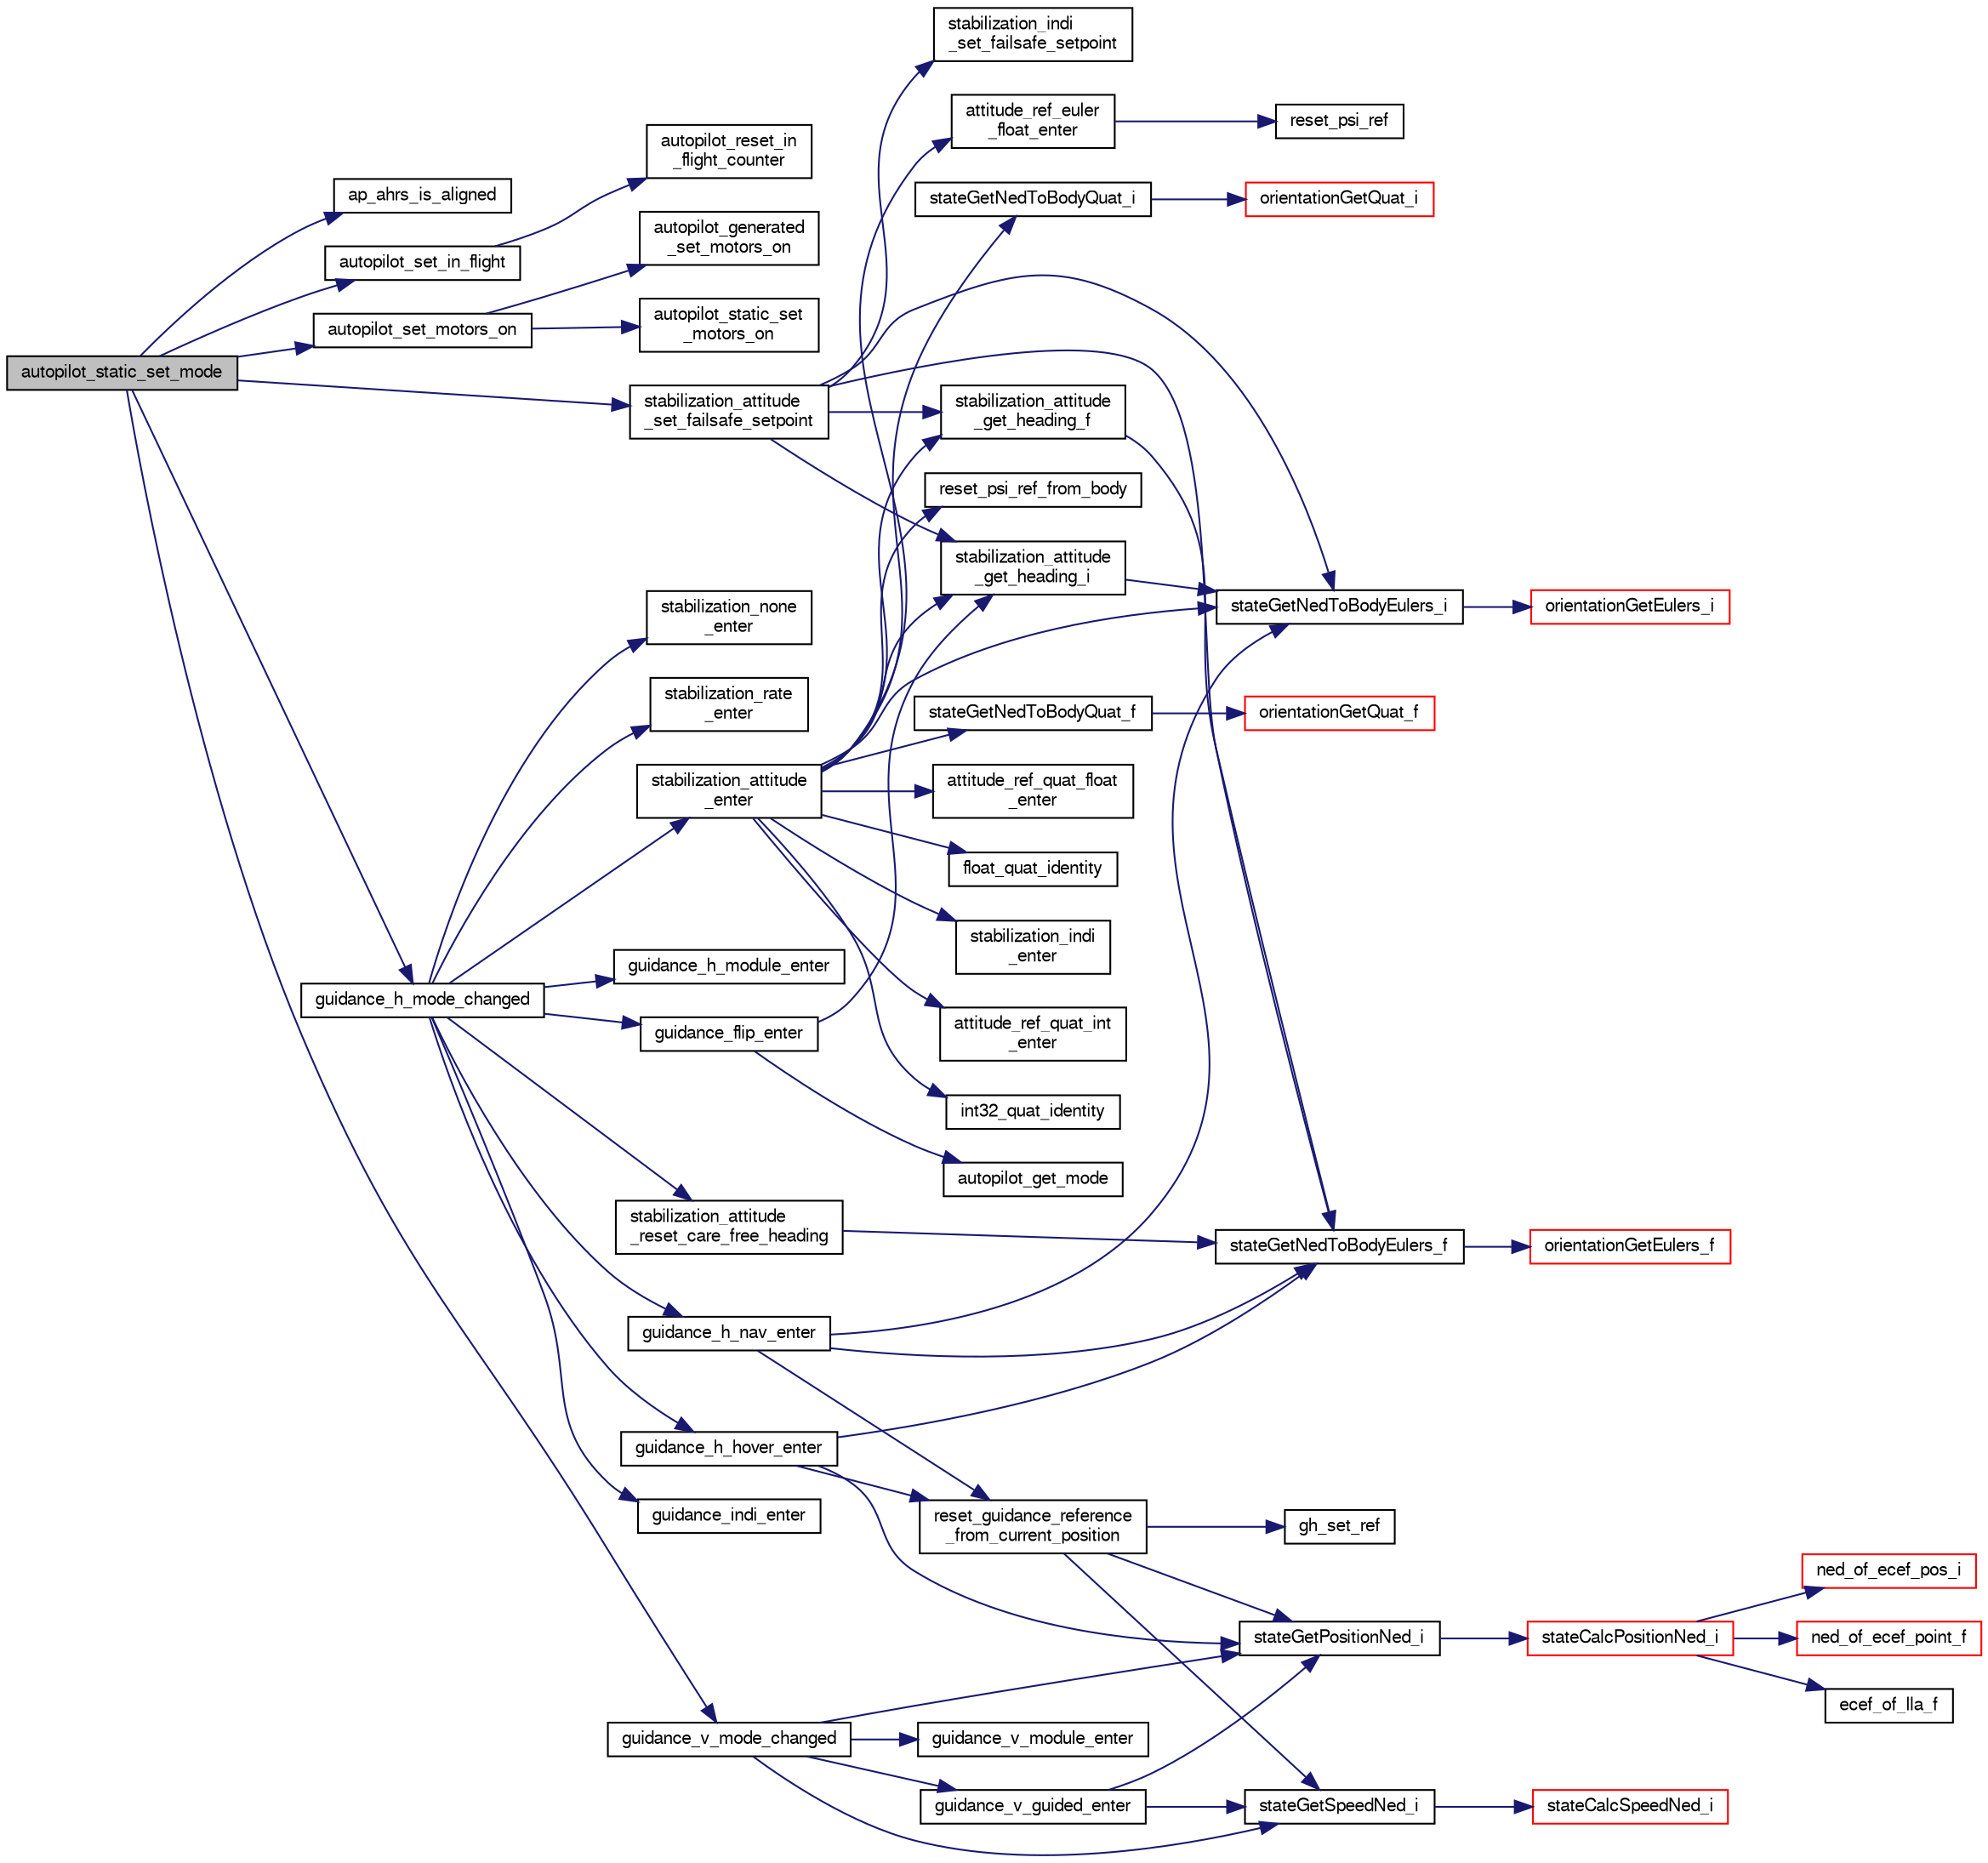digraph "autopilot_static_set_mode"
{
  edge [fontname="FreeSans",fontsize="10",labelfontname="FreeSans",labelfontsize="10"];
  node [fontname="FreeSans",fontsize="10",shape=record];
  rankdir="LR";
  Node1 [label="autopilot_static_set_mode",height=0.2,width=0.4,color="black", fillcolor="grey75", style="filled", fontcolor="black"];
  Node1 -> Node2 [color="midnightblue",fontsize="10",style="solid",fontname="FreeSans"];
  Node2 [label="ap_ahrs_is_aligned",height=0.2,width=0.4,color="black", fillcolor="white", style="filled",URL="$rotorcraft_2autopilot__utils_8c.html#af72725922c8f82a4bfa00f945376cede",tooltip="Display descent speed in failsafe mode if needed. "];
  Node1 -> Node3 [color="midnightblue",fontsize="10",style="solid",fontname="FreeSans"];
  Node3 [label="autopilot_set_in_flight",height=0.2,width=0.4,color="black", fillcolor="white", style="filled",URL="$autopilot_8c.html#a26de92899cae6ff28c3420315f10802d",tooltip="set in_flight flag "];
  Node3 -> Node4 [color="midnightblue",fontsize="10",style="solid",fontname="FreeSans"];
  Node4 [label="autopilot_reset_in\l_flight_counter",height=0.2,width=0.4,color="black", fillcolor="white", style="filled",URL="$autopilot_8c.html#ac76c95ffcdfff623308f6075e3fb1018",tooltip="reset in_flight counter actual implementation is firmware dependent "];
  Node1 -> Node5 [color="midnightblue",fontsize="10",style="solid",fontname="FreeSans"];
  Node5 [label="autopilot_set_motors_on",height=0.2,width=0.4,color="black", fillcolor="white", style="filled",URL="$autopilot_8c.html#a984f4d5c6b86649c92c12acff12025f5",tooltip="turn motors on/off, eventually depending of the current mode set kill_throttle accordingly FIXME is i..."];
  Node5 -> Node6 [color="midnightblue",fontsize="10",style="solid",fontname="FreeSans"];
  Node6 [label="autopilot_generated\l_set_motors_on",height=0.2,width=0.4,color="black", fillcolor="white", style="filled",URL="$fixedwing_2autopilot__generated_8c.html#ae22ba131f3568b0ef1e9b5b57bdf74ab"];
  Node5 -> Node7 [color="midnightblue",fontsize="10",style="solid",fontname="FreeSans"];
  Node7 [label="autopilot_static_set\l_motors_on",height=0.2,width=0.4,color="black", fillcolor="white", style="filled",URL="$fixedwing_2autopilot__static_8c.html#abfbb0a41b76eefca4b0df8297b2569c8"];
  Node1 -> Node8 [color="midnightblue",fontsize="10",style="solid",fontname="FreeSans"];
  Node8 [label="guidance_h_mode_changed",height=0.2,width=0.4,color="black", fillcolor="white", style="filled",URL="$rotorcraft_2guidance_2guidance__h_8c.html#a2903786227eb11507928f99870099225"];
  Node8 -> Node9 [color="midnightblue",fontsize="10",style="solid",fontname="FreeSans"];
  Node9 [label="stabilization_none\l_enter",height=0.2,width=0.4,color="black", fillcolor="white", style="filled",URL="$stabilization__none_8c.html#a49478c0307e64c56d48cf0feaa0d8876"];
  Node8 -> Node10 [color="midnightblue",fontsize="10",style="solid",fontname="FreeSans"];
  Node10 [label="stabilization_rate\l_enter",height=0.2,width=0.4,color="black", fillcolor="white", style="filled",URL="$stabilization__rate_8c.html#a3c8ef06f1db709ae713371b0a2a5054d"];
  Node8 -> Node11 [color="midnightblue",fontsize="10",style="solid",fontname="FreeSans"];
  Node11 [label="stabilization_attitude\l_reset_care_free_heading",height=0.2,width=0.4,color="black", fillcolor="white", style="filled",URL="$stabilization__attitude__rc__setpoint_8c.html#abdf70201d8682a7d5b567fc6f3790063",tooltip="reset the heading for care-free mode to current heading "];
  Node11 -> Node12 [color="midnightblue",fontsize="10",style="solid",fontname="FreeSans"];
  Node12 [label="stateGetNedToBodyEulers_f",height=0.2,width=0.4,color="black", fillcolor="white", style="filled",URL="$group__state__attitude.html#ga9a5e6bac6e7d78e1b33430e73344615b",tooltip="Get vehicle body attitude euler angles (float). "];
  Node12 -> Node13 [color="midnightblue",fontsize="10",style="solid",fontname="FreeSans"];
  Node13 [label="orientationGetEulers_f",height=0.2,width=0.4,color="red", fillcolor="white", style="filled",URL="$group__math__orientation__representation.html#gaaae3838d0b45682d48257d5dbfff3030",tooltip="Get vehicle body attitude euler angles (float). "];
  Node8 -> Node14 [color="midnightblue",fontsize="10",style="solid",fontname="FreeSans"];
  Node14 [label="stabilization_attitude\l_enter",height=0.2,width=0.4,color="black", fillcolor="white", style="filled",URL="$rotorcraft_2stabilization_2stabilization__attitude_8h.html#a23f862ca823e6fd23fc9c111178be077"];
  Node14 -> Node15 [color="midnightblue",fontsize="10",style="solid",fontname="FreeSans"];
  Node15 [label="stabilization_attitude\l_get_heading_f",height=0.2,width=0.4,color="black", fillcolor="white", style="filled",URL="$stabilization__attitude__rc__setpoint_8c.html#aef31d05722347c8213ef503f5c6f1113"];
  Node15 -> Node12 [color="midnightblue",fontsize="10",style="solid",fontname="FreeSans"];
  Node14 -> Node16 [color="midnightblue",fontsize="10",style="solid",fontname="FreeSans"];
  Node16 [label="attitude_ref_euler\l_float_enter",height=0.2,width=0.4,color="black", fillcolor="white", style="filled",URL="$stabilization__attitude__ref__euler__float_8c.html#a7fcefe5e6328d89221e00a1c285d018a"];
  Node16 -> Node17 [color="midnightblue",fontsize="10",style="solid",fontname="FreeSans"];
  Node17 [label="reset_psi_ref",height=0.2,width=0.4,color="black", fillcolor="white", style="filled",URL="$stabilization__attitude__ref__euler__float_8c.html#a6a5d0ab462481567bc0272c3b2604df9"];
  Node14 -> Node18 [color="midnightblue",fontsize="10",style="solid",fontname="FreeSans"];
  Node18 [label="stateGetNedToBodyEulers_i",height=0.2,width=0.4,color="black", fillcolor="white", style="filled",URL="$group__state__attitude.html#ga5ae8778366c1fad669189cb2def40792",tooltip="Get vehicle body attitude euler angles (int). "];
  Node18 -> Node19 [color="midnightblue",fontsize="10",style="solid",fontname="FreeSans"];
  Node19 [label="orientationGetEulers_i",height=0.2,width=0.4,color="red", fillcolor="white", style="filled",URL="$group__math__orientation__representation.html#gae05f220bbbdaafcbe11bc2d1fb622f39",tooltip="Get vehicle body attitude euler angles (int). "];
  Node14 -> Node20 [color="midnightblue",fontsize="10",style="solid",fontname="FreeSans"];
  Node20 [label="reset_psi_ref_from_body",height=0.2,width=0.4,color="black", fillcolor="white", style="filled",URL="$stabilization__attitude__euler__int_8c.html#a60f842edfa8dd98a227f18def04a0b55"];
  Node14 -> Node21 [color="midnightblue",fontsize="10",style="solid",fontname="FreeSans"];
  Node21 [label="stabilization_attitude\l_get_heading_i",height=0.2,width=0.4,color="black", fillcolor="white", style="filled",URL="$stabilization__attitude__rc__setpoint_8c.html#a1270210b635f040b5bdd7d974f29c71f"];
  Node21 -> Node18 [color="midnightblue",fontsize="10",style="solid",fontname="FreeSans"];
  Node14 -> Node22 [color="midnightblue",fontsize="10",style="solid",fontname="FreeSans"];
  Node22 [label="stateGetNedToBodyQuat_f",height=0.2,width=0.4,color="black", fillcolor="white", style="filled",URL="$group__state__attitude.html#gae03bd8f94b7150506835b77060b73311",tooltip="Get vehicle body attitude quaternion (float). "];
  Node22 -> Node23 [color="midnightblue",fontsize="10",style="solid",fontname="FreeSans"];
  Node23 [label="orientationGetQuat_f",height=0.2,width=0.4,color="red", fillcolor="white", style="filled",URL="$group__math__orientation__representation.html#ga4bc38966bac43e1f55b2f042d8f2e411",tooltip="Get vehicle body attitude quaternion (float). "];
  Node14 -> Node24 [color="midnightblue",fontsize="10",style="solid",fontname="FreeSans"];
  Node24 [label="attitude_ref_quat_float\l_enter",height=0.2,width=0.4,color="black", fillcolor="white", style="filled",URL="$stabilization__attitude__ref__quat__float_8c.html#a7db3c49e65e9d2d4d273b1eaf4a7243b"];
  Node14 -> Node25 [color="midnightblue",fontsize="10",style="solid",fontname="FreeSans"];
  Node25 [label="float_quat_identity",height=0.2,width=0.4,color="black", fillcolor="white", style="filled",URL="$group__math__algebra__float.html#ga0f036208343a764a0c1616264dbe31ca",tooltip="initialises a quaternion to identity "];
  Node14 -> Node26 [color="midnightblue",fontsize="10",style="solid",fontname="FreeSans"];
  Node26 [label="stabilization_indi\l_enter",height=0.2,width=0.4,color="black", fillcolor="white", style="filled",URL="$stabilization__indi_8c.html#a121fd732c65156adade05ffb27fbaf52",tooltip="Function that resets important values upon engaging INDI. "];
  Node14 -> Node27 [color="midnightblue",fontsize="10",style="solid",fontname="FreeSans"];
  Node27 [label="stateGetNedToBodyQuat_i",height=0.2,width=0.4,color="black", fillcolor="white", style="filled",URL="$group__state__attitude.html#ga28e5de0a4822cabcfe8350e2343111ce",tooltip="Get vehicle body attitude quaternion (int). "];
  Node27 -> Node28 [color="midnightblue",fontsize="10",style="solid",fontname="FreeSans"];
  Node28 [label="orientationGetQuat_i",height=0.2,width=0.4,color="red", fillcolor="white", style="filled",URL="$group__math__orientation__representation.html#ga86b153b2106a638cef8e314125c47306",tooltip="Get vehicle body attitude quaternion (int). "];
  Node14 -> Node29 [color="midnightblue",fontsize="10",style="solid",fontname="FreeSans"];
  Node29 [label="attitude_ref_quat_int\l_enter",height=0.2,width=0.4,color="black", fillcolor="white", style="filled",URL="$stabilization__attitude__ref__quat__int_8c.html#a56fb443fa60679e83c39b986a94810dc"];
  Node14 -> Node30 [color="midnightblue",fontsize="10",style="solid",fontname="FreeSans"];
  Node30 [label="int32_quat_identity",height=0.2,width=0.4,color="black", fillcolor="white", style="filled",URL="$group__math__algebra__int.html#ga698f3fc474f66517868238f6f6b08fca",tooltip="initialises a quaternion to identity "];
  Node8 -> Node31 [color="midnightblue",fontsize="10",style="solid",fontname="FreeSans"];
  Node31 [label="guidance_indi_enter",height=0.2,width=0.4,color="black", fillcolor="white", style="filled",URL="$guidance__indi_8c.html#a638dd6a545987ce3e0a8c8cef1e3481c",tooltip="Call upon entering indi guidance. "];
  Node8 -> Node32 [color="midnightblue",fontsize="10",style="solid",fontname="FreeSans"];
  Node32 [label="guidance_h_hover_enter",height=0.2,width=0.4,color="black", fillcolor="white", style="filled",URL="$rotorcraft_2guidance_2guidance__h_8c.html#a32c1c61b5aa933b712fd75a1a9bdc162"];
  Node32 -> Node33 [color="midnightblue",fontsize="10",style="solid",fontname="FreeSans"];
  Node33 [label="stateGetPositionNed_i",height=0.2,width=0.4,color="black", fillcolor="white", style="filled",URL="$group__state__position.html#gaf9a3b3ed4f6a011ae65d49d78bf4aa25",tooltip="Get position in local NED coordinates (int). "];
  Node33 -> Node34 [color="midnightblue",fontsize="10",style="solid",fontname="FreeSans"];
  Node34 [label="stateCalcPositionNed_i",height=0.2,width=0.4,color="red", fillcolor="white", style="filled",URL="$group__state__position.html#gac60dff329c00697fc9fcc459406293c9"];
  Node34 -> Node35 [color="midnightblue",fontsize="10",style="solid",fontname="FreeSans"];
  Node35 [label="ned_of_ecef_pos_i",height=0.2,width=0.4,color="red", fillcolor="white", style="filled",URL="$group__math__geodetic__int.html#ga55c109fccf11d3699553122869dfd38b",tooltip="Convert a ECEF position to local NED. "];
  Node34 -> Node36 [color="midnightblue",fontsize="10",style="solid",fontname="FreeSans"];
  Node36 [label="ned_of_ecef_point_f",height=0.2,width=0.4,color="red", fillcolor="white", style="filled",URL="$pprz__geodetic__float_8c.html#a3045a5a383aa4ebf5b8a9763773b9b6d"];
  Node34 -> Node37 [color="midnightblue",fontsize="10",style="solid",fontname="FreeSans"];
  Node37 [label="ecef_of_lla_f",height=0.2,width=0.4,color="black", fillcolor="white", style="filled",URL="$pprz__geodetic__float_8c.html#a65bc5ba8b61d014ca659035759cc001c"];
  Node32 -> Node38 [color="midnightblue",fontsize="10",style="solid",fontname="FreeSans"];
  Node38 [label="reset_guidance_reference\l_from_current_position",height=0.2,width=0.4,color="black", fillcolor="white", style="filled",URL="$rotorcraft_2guidance_2guidance__h_8c.html#ad9bd6447dd5cea00192adfbbf5a30cd5"];
  Node38 -> Node33 [color="midnightblue",fontsize="10",style="solid",fontname="FreeSans"];
  Node38 -> Node39 [color="midnightblue",fontsize="10",style="solid",fontname="FreeSans"];
  Node39 [label="stateGetSpeedNed_i",height=0.2,width=0.4,color="black", fillcolor="white", style="filled",URL="$group__state__velocity.html#gaed641b0c36e2ad2407a97be88ec2506c",tooltip="Get ground speed in local NED coordinates (int). "];
  Node39 -> Node40 [color="midnightblue",fontsize="10",style="solid",fontname="FreeSans"];
  Node40 [label="stateCalcSpeedNed_i",height=0.2,width=0.4,color="red", fillcolor="white", style="filled",URL="$group__state__velocity.html#gaefc74e9c1a2033ec07959a2fde629bd5"];
  Node38 -> Node41 [color="midnightblue",fontsize="10",style="solid",fontname="FreeSans"];
  Node41 [label="gh_set_ref",height=0.2,width=0.4,color="black", fillcolor="white", style="filled",URL="$guidance__h__ref_8c.html#a6aa584c95b0d6b7f797ae073069a78f0"];
  Node32 -> Node12 [color="midnightblue",fontsize="10",style="solid",fontname="FreeSans"];
  Node8 -> Node42 [color="midnightblue",fontsize="10",style="solid",fontname="FreeSans"];
  Node42 [label="guidance_h_module_enter",height=0.2,width=0.4,color="black", fillcolor="white", style="filled",URL="$ctrl__module__innerloop__demo_8c.html#af0a3b4e238d064326406719e8244e92d"];
  Node8 -> Node43 [color="midnightblue",fontsize="10",style="solid",fontname="FreeSans"];
  Node43 [label="guidance_h_nav_enter",height=0.2,width=0.4,color="black", fillcolor="white", style="filled",URL="$rotorcraft_2guidance_2guidance__h_8c.html#aaecb10d1d18788c0de654dd479441b20"];
  Node43 -> Node38 [color="midnightblue",fontsize="10",style="solid",fontname="FreeSans"];
  Node43 -> Node18 [color="midnightblue",fontsize="10",style="solid",fontname="FreeSans"];
  Node43 -> Node12 [color="midnightblue",fontsize="10",style="solid",fontname="FreeSans"];
  Node8 -> Node44 [color="midnightblue",fontsize="10",style="solid",fontname="FreeSans"];
  Node44 [label="guidance_flip_enter",height=0.2,width=0.4,color="black", fillcolor="white", style="filled",URL="$guidance__flip_8c.html#a896a483b1034357b2911e72d625ff8fd"];
  Node44 -> Node21 [color="midnightblue",fontsize="10",style="solid",fontname="FreeSans"];
  Node44 -> Node45 [color="midnightblue",fontsize="10",style="solid",fontname="FreeSans"];
  Node45 [label="autopilot_get_mode",height=0.2,width=0.4,color="black", fillcolor="white", style="filled",URL="$autopilot_8c.html#a23af2ac2d4bcb9b71c869a409de61cc4",tooltip="get autopilot mode "];
  Node1 -> Node46 [color="midnightblue",fontsize="10",style="solid",fontname="FreeSans"];
  Node46 [label="guidance_v_mode_changed",height=0.2,width=0.4,color="black", fillcolor="white", style="filled",URL="$rotorcraft_2guidance_2guidance__v_8c.html#ac24445848e497e9b0da2913cecb0db73"];
  Node46 -> Node47 [color="midnightblue",fontsize="10",style="solid",fontname="FreeSans"];
  Node47 [label="guidance_v_guided_enter",height=0.2,width=0.4,color="black", fillcolor="white", style="filled",URL="$rotorcraft_2guidance_2guidance__v_8c.html#a726df520277832e62c3f28e00518394b",tooltip="Enter GUIDED mode control. "];
  Node47 -> Node33 [color="midnightblue",fontsize="10",style="solid",fontname="FreeSans"];
  Node47 -> Node39 [color="midnightblue",fontsize="10",style="solid",fontname="FreeSans"];
  Node46 -> Node33 [color="midnightblue",fontsize="10",style="solid",fontname="FreeSans"];
  Node46 -> Node39 [color="midnightblue",fontsize="10",style="solid",fontname="FreeSans"];
  Node46 -> Node48 [color="midnightblue",fontsize="10",style="solid",fontname="FreeSans"];
  Node48 [label="guidance_v_module_enter",height=0.2,width=0.4,color="black", fillcolor="white", style="filled",URL="$ctrl__module__innerloop__demo_8c.html#a1288433c507106e865034b02ae79b2d6"];
  Node1 -> Node49 [color="midnightblue",fontsize="10",style="solid",fontname="FreeSans"];
  Node49 [label="stabilization_attitude\l_set_failsafe_setpoint",height=0.2,width=0.4,color="black", fillcolor="white", style="filled",URL="$rotorcraft_2stabilization_2stabilization__attitude_8h.html#a5a2d8d3947ba9cdc571cea5778c93f4a"];
  Node49 -> Node12 [color="midnightblue",fontsize="10",style="solid",fontname="FreeSans"];
  Node49 -> Node18 [color="midnightblue",fontsize="10",style="solid",fontname="FreeSans"];
  Node49 -> Node21 [color="midnightblue",fontsize="10",style="solid",fontname="FreeSans"];
  Node49 -> Node15 [color="midnightblue",fontsize="10",style="solid",fontname="FreeSans"];
  Node49 -> Node50 [color="midnightblue",fontsize="10",style="solid",fontname="FreeSans"];
  Node50 [label="stabilization_indi\l_set_failsafe_setpoint",height=0.2,width=0.4,color="black", fillcolor="white", style="filled",URL="$stabilization__indi_8c.html#a2d7051eac973a8507897f6753deaf818",tooltip="Function that calculates the failsafe setpoint. "];
}
